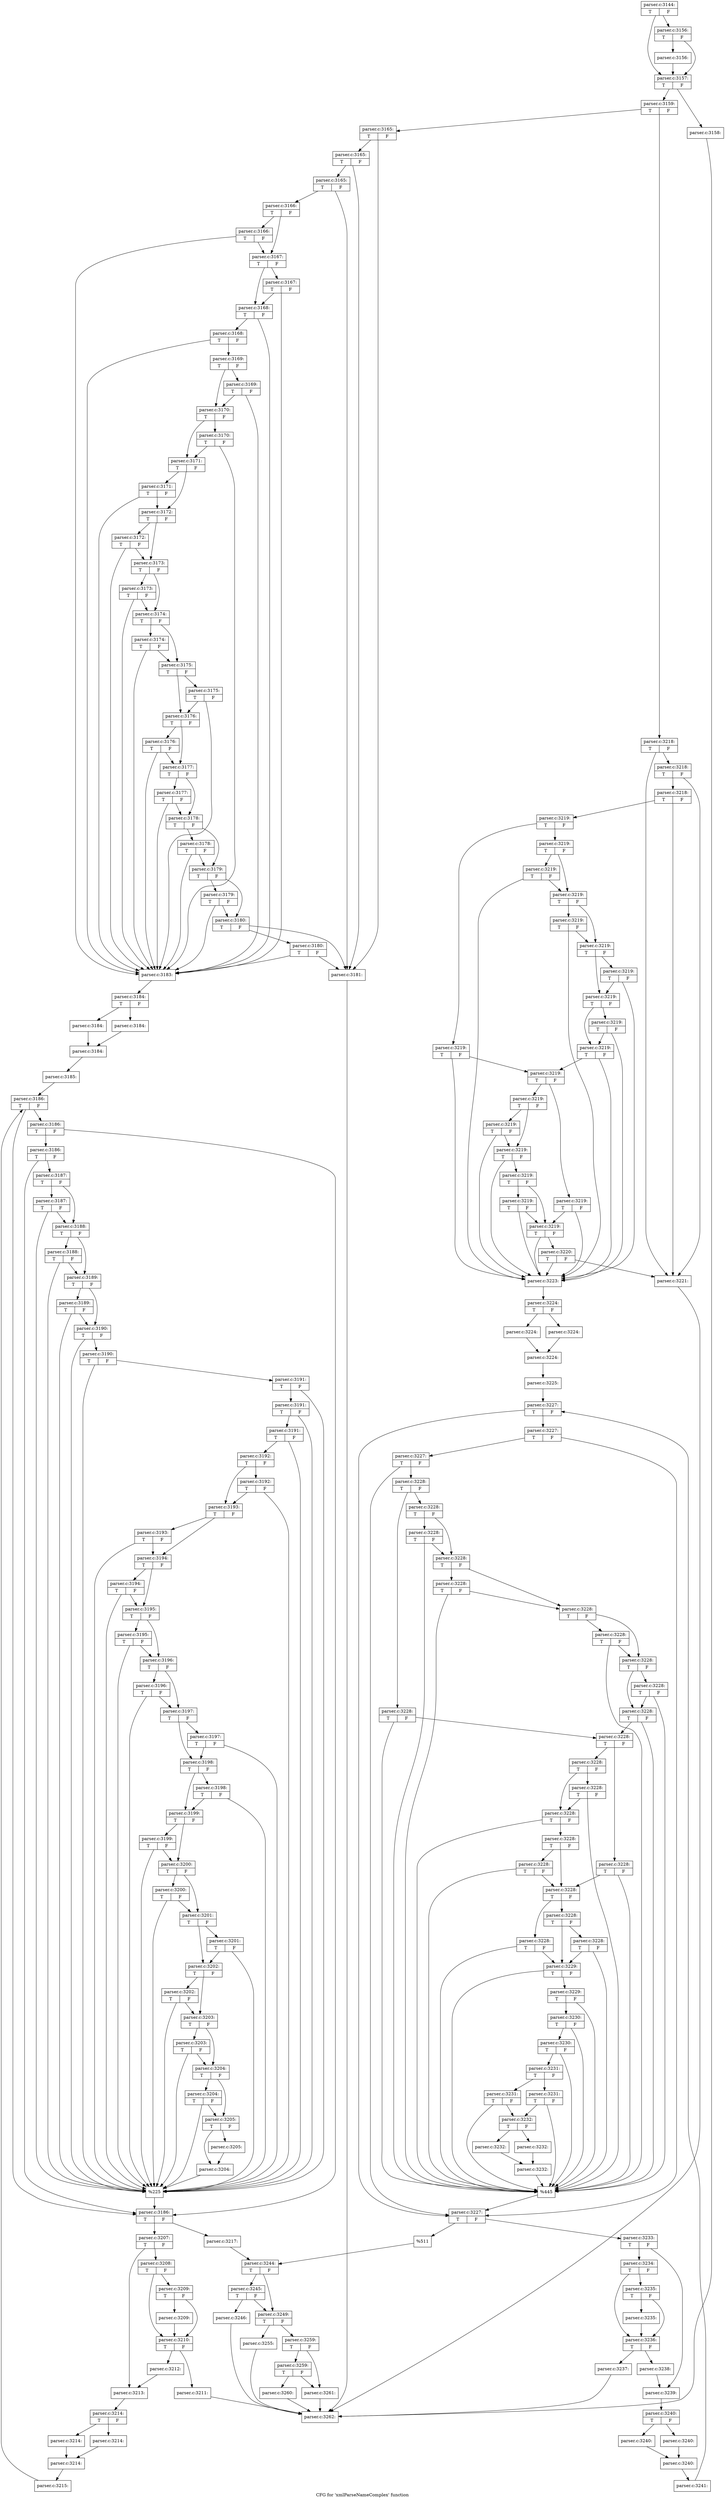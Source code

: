digraph "CFG for 'xmlParseNameComplex' function" {
	label="CFG for 'xmlParseNameComplex' function";

	Node0x55d73bfdb190 [shape=record,label="{parser.c:3144:|{<s0>T|<s1>F}}"];
	Node0x55d73bfdb190 -> Node0x55d73bfdc350;
	Node0x55d73bfdb190 -> Node0x55d73bfdc300;
	Node0x55d73bfdc350 [shape=record,label="{parser.c:3156:|{<s0>T|<s1>F}}"];
	Node0x55d73bfdc350 -> Node0x55d73bfdc2b0;
	Node0x55d73bfdc350 -> Node0x55d73bfdc300;
	Node0x55d73bfdc2b0 [shape=record,label="{parser.c:3156:}"];
	Node0x55d73bfdc2b0 -> Node0x55d73bfdc300;
	Node0x55d73bfdc300 [shape=record,label="{parser.c:3157:|{<s0>T|<s1>F}}"];
	Node0x55d73bfdc300 -> Node0x55d73bfdcd60;
	Node0x55d73bfdc300 -> Node0x55d73bfdcdb0;
	Node0x55d73bfdcd60 [shape=record,label="{parser.c:3158:}"];
	Node0x55d73bfdcd60 -> Node0x55d73bfdb1e0;
	Node0x55d73bfdcdb0 [shape=record,label="{parser.c:3159:|{<s0>T|<s1>F}}"];
	Node0x55d73bfdcdb0 -> Node0x55d73bfdd550;
	Node0x55d73bfdcdb0 -> Node0x55d73bfdd5f0;
	Node0x55d73bfdd550 [shape=record,label="{parser.c:3165:|{<s0>T|<s1>F}}"];
	Node0x55d73bfdd550 -> Node0x55d73bfddbf0;
	Node0x55d73bfdd550 -> Node0x55d73bfddd90;
	Node0x55d73bfddd90 [shape=record,label="{parser.c:3165:|{<s0>T|<s1>F}}"];
	Node0x55d73bfddd90 -> Node0x55d73bfddbf0;
	Node0x55d73bfddd90 -> Node0x55d73bfddd10;
	Node0x55d73bfddd10 [shape=record,label="{parser.c:3165:|{<s0>T|<s1>F}}"];
	Node0x55d73bfddd10 -> Node0x55d73bfddbf0;
	Node0x55d73bfddd10 -> Node0x55d73bfddc90;
	Node0x55d73bfddc90 [shape=record,label="{parser.c:3166:|{<s0>T|<s1>F}}"];
	Node0x55d73bfddc90 -> Node0x55d73bfdeb90;
	Node0x55d73bfddc90 -> Node0x55d73bfdeb10;
	Node0x55d73bfdeb90 [shape=record,label="{parser.c:3166:|{<s0>T|<s1>F}}"];
	Node0x55d73bfdeb90 -> Node0x55d73bfddc40;
	Node0x55d73bfdeb90 -> Node0x55d73bfdeb10;
	Node0x55d73bfdeb10 [shape=record,label="{parser.c:3167:|{<s0>T|<s1>F}}"];
	Node0x55d73bfdeb10 -> Node0x55d73bfdf010;
	Node0x55d73bfdeb10 -> Node0x55d73bfdea90;
	Node0x55d73bfdf010 [shape=record,label="{parser.c:3167:|{<s0>T|<s1>F}}"];
	Node0x55d73bfdf010 -> Node0x55d73bfddc40;
	Node0x55d73bfdf010 -> Node0x55d73bfdea90;
	Node0x55d73bfdea90 [shape=record,label="{parser.c:3168:|{<s0>T|<s1>F}}"];
	Node0x55d73bfdea90 -> Node0x55d73bfddc40;
	Node0x55d73bfdea90 -> Node0x55d73bfdea10;
	Node0x55d73bfdea10 [shape=record,label="{parser.c:3168:|{<s0>T|<s1>F}}"];
	Node0x55d73bfdea10 -> Node0x55d73bfddc40;
	Node0x55d73bfdea10 -> Node0x55d73bfde990;
	Node0x55d73bfde990 [shape=record,label="{parser.c:3169:|{<s0>T|<s1>F}}"];
	Node0x55d73bfde990 -> Node0x55d73bfdf890;
	Node0x55d73bfde990 -> Node0x55d73bfde910;
	Node0x55d73bfdf890 [shape=record,label="{parser.c:3169:|{<s0>T|<s1>F}}"];
	Node0x55d73bfdf890 -> Node0x55d73bfddc40;
	Node0x55d73bfdf890 -> Node0x55d73bfde910;
	Node0x55d73bfde910 [shape=record,label="{parser.c:3170:|{<s0>T|<s1>F}}"];
	Node0x55d73bfde910 -> Node0x55d73bfdfd10;
	Node0x55d73bfde910 -> Node0x55d73bfde890;
	Node0x55d73bfdfd10 [shape=record,label="{parser.c:3170:|{<s0>T|<s1>F}}"];
	Node0x55d73bfdfd10 -> Node0x55d73bfddc40;
	Node0x55d73bfdfd10 -> Node0x55d73bfde890;
	Node0x55d73bfde890 [shape=record,label="{parser.c:3171:|{<s0>T|<s1>F}}"];
	Node0x55d73bfde890 -> Node0x55d73bfe0190;
	Node0x55d73bfde890 -> Node0x55d73bfde810;
	Node0x55d73bfe0190 [shape=record,label="{parser.c:3171:|{<s0>T|<s1>F}}"];
	Node0x55d73bfe0190 -> Node0x55d73bfddc40;
	Node0x55d73bfe0190 -> Node0x55d73bfde810;
	Node0x55d73bfde810 [shape=record,label="{parser.c:3172:|{<s0>T|<s1>F}}"];
	Node0x55d73bfde810 -> Node0x55d73bfe0650;
	Node0x55d73bfde810 -> Node0x55d73bfde790;
	Node0x55d73bfe0650 [shape=record,label="{parser.c:3172:|{<s0>T|<s1>F}}"];
	Node0x55d73bfe0650 -> Node0x55d73bfddc40;
	Node0x55d73bfe0650 -> Node0x55d73bfde790;
	Node0x55d73bfde790 [shape=record,label="{parser.c:3173:|{<s0>T|<s1>F}}"];
	Node0x55d73bfde790 -> Node0x55d73b824a90;
	Node0x55d73bfde790 -> Node0x55d73bfde710;
	Node0x55d73b824a90 [shape=record,label="{parser.c:3173:|{<s0>T|<s1>F}}"];
	Node0x55d73b824a90 -> Node0x55d73bfddc40;
	Node0x55d73b824a90 -> Node0x55d73bfde710;
	Node0x55d73bfde710 [shape=record,label="{parser.c:3174:|{<s0>T|<s1>F}}"];
	Node0x55d73bfde710 -> Node0x55d73b824f90;
	Node0x55d73bfde710 -> Node0x55d73bfde690;
	Node0x55d73b824f90 [shape=record,label="{parser.c:3174:|{<s0>T|<s1>F}}"];
	Node0x55d73b824f90 -> Node0x55d73bfddc40;
	Node0x55d73b824f90 -> Node0x55d73bfde690;
	Node0x55d73bfde690 [shape=record,label="{parser.c:3175:|{<s0>T|<s1>F}}"];
	Node0x55d73bfde690 -> Node0x55d73b825490;
	Node0x55d73bfde690 -> Node0x55d73bfde610;
	Node0x55d73b825490 [shape=record,label="{parser.c:3175:|{<s0>T|<s1>F}}"];
	Node0x55d73b825490 -> Node0x55d73bfddc40;
	Node0x55d73b825490 -> Node0x55d73bfde610;
	Node0x55d73bfde610 [shape=record,label="{parser.c:3176:|{<s0>T|<s1>F}}"];
	Node0x55d73bfde610 -> Node0x55d73b825990;
	Node0x55d73bfde610 -> Node0x55d73bfde590;
	Node0x55d73b825990 [shape=record,label="{parser.c:3176:|{<s0>T|<s1>F}}"];
	Node0x55d73b825990 -> Node0x55d73bfddc40;
	Node0x55d73b825990 -> Node0x55d73bfde590;
	Node0x55d73bfde590 [shape=record,label="{parser.c:3177:|{<s0>T|<s1>F}}"];
	Node0x55d73bfde590 -> Node0x55d73b825e90;
	Node0x55d73bfde590 -> Node0x55d73bfde510;
	Node0x55d73b825e90 [shape=record,label="{parser.c:3177:|{<s0>T|<s1>F}}"];
	Node0x55d73b825e90 -> Node0x55d73bfddc40;
	Node0x55d73b825e90 -> Node0x55d73bfde510;
	Node0x55d73bfde510 [shape=record,label="{parser.c:3178:|{<s0>T|<s1>F}}"];
	Node0x55d73bfde510 -> Node0x55d73bfe3c10;
	Node0x55d73bfde510 -> Node0x55d73bfde490;
	Node0x55d73bfe3c10 [shape=record,label="{parser.c:3178:|{<s0>T|<s1>F}}"];
	Node0x55d73bfe3c10 -> Node0x55d73bfddc40;
	Node0x55d73bfe3c10 -> Node0x55d73bfde490;
	Node0x55d73bfde490 [shape=record,label="{parser.c:3179:|{<s0>T|<s1>F}}"];
	Node0x55d73bfde490 -> Node0x55d73bfe4110;
	Node0x55d73bfde490 -> Node0x55d73bfde410;
	Node0x55d73bfe4110 [shape=record,label="{parser.c:3179:|{<s0>T|<s1>F}}"];
	Node0x55d73bfe4110 -> Node0x55d73bfddc40;
	Node0x55d73bfe4110 -> Node0x55d73bfde410;
	Node0x55d73bfde410 [shape=record,label="{parser.c:3180:|{<s0>T|<s1>F}}"];
	Node0x55d73bfde410 -> Node0x55d73bfe45d0;
	Node0x55d73bfde410 -> Node0x55d73bfddbf0;
	Node0x55d73bfe45d0 [shape=record,label="{parser.c:3180:|{<s0>T|<s1>F}}"];
	Node0x55d73bfe45d0 -> Node0x55d73bfddc40;
	Node0x55d73bfe45d0 -> Node0x55d73bfddbf0;
	Node0x55d73bfddbf0 [shape=record,label="{parser.c:3181:}"];
	Node0x55d73bfddbf0 -> Node0x55d73bfdb1e0;
	Node0x55d73bfddc40 [shape=record,label="{parser.c:3183:}"];
	Node0x55d73bfddc40 -> Node0x55d73bfe4fc0;
	Node0x55d73bfe4fc0 [shape=record,label="{parser.c:3184:|{<s0>T|<s1>F}}"];
	Node0x55d73bfe4fc0 -> Node0x55d73bfe5260;
	Node0x55d73bfe4fc0 -> Node0x55d73bfe5300;
	Node0x55d73bfe5260 [shape=record,label="{parser.c:3184:}"];
	Node0x55d73bfe5260 -> Node0x55d73bfe52b0;
	Node0x55d73bfe5300 [shape=record,label="{parser.c:3184:}"];
	Node0x55d73bfe5300 -> Node0x55d73bfe52b0;
	Node0x55d73bfe52b0 [shape=record,label="{parser.c:3184:}"];
	Node0x55d73bfe52b0 -> Node0x55d73bfe4f20;
	Node0x55d73bfe4f20 [shape=record,label="{parser.c:3185:}"];
	Node0x55d73bfe4f20 -> Node0x55d73bfe4f70;
	Node0x55d73bfe4f70 [shape=record,label="{parser.c:3186:|{<s0>T|<s1>F}}"];
	Node0x55d73bfe4f70 -> Node0x55d73bfe6b60;
	Node0x55d73bfe4f70 -> Node0x55d73bfe6a40;
	Node0x55d73bfe6b60 [shape=record,label="{parser.c:3186:|{<s0>T|<s1>F}}"];
	Node0x55d73bfe6b60 -> Node0x55d73bfe6ae0;
	Node0x55d73bfe6b60 -> Node0x55d73bfe6a40;
	Node0x55d73bfe6ae0 [shape=record,label="{parser.c:3186:|{<s0>T|<s1>F}}"];
	Node0x55d73bfe6ae0 -> Node0x55d73bfe6a90;
	Node0x55d73bfe6ae0 -> Node0x55d73bfe6a40;
	Node0x55d73bfe6a90 [shape=record,label="{parser.c:3187:|{<s0>T|<s1>F}}"];
	Node0x55d73bfe6a90 -> Node0x55d73bfe7c40;
	Node0x55d73bfe6a90 -> Node0x55d73bfe7bc0;
	Node0x55d73bfe7c40 [shape=record,label="{parser.c:3187:|{<s0>T|<s1>F}}"];
	Node0x55d73bfe7c40 -> Node0x55d73bfe7140;
	Node0x55d73bfe7c40 -> Node0x55d73bfe7bc0;
	Node0x55d73bfe7bc0 [shape=record,label="{parser.c:3188:|{<s0>T|<s1>F}}"];
	Node0x55d73bfe7bc0 -> Node0x55d73bfe8120;
	Node0x55d73bfe7bc0 -> Node0x55d73bfe7b40;
	Node0x55d73bfe8120 [shape=record,label="{parser.c:3188:|{<s0>T|<s1>F}}"];
	Node0x55d73bfe8120 -> Node0x55d73bfe7140;
	Node0x55d73bfe8120 -> Node0x55d73bfe7b40;
	Node0x55d73bfe7b40 [shape=record,label="{parser.c:3189:|{<s0>T|<s1>F}}"];
	Node0x55d73bfe7b40 -> Node0x55d73bfe85a0;
	Node0x55d73bfe7b40 -> Node0x55d73bfe7ac0;
	Node0x55d73bfe85a0 [shape=record,label="{parser.c:3189:|{<s0>T|<s1>F}}"];
	Node0x55d73bfe85a0 -> Node0x55d73bfe7140;
	Node0x55d73bfe85a0 -> Node0x55d73bfe7ac0;
	Node0x55d73bfe7ac0 [shape=record,label="{parser.c:3190:|{<s0>T|<s1>F}}"];
	Node0x55d73bfe7ac0 -> Node0x55d73bfe7140;
	Node0x55d73bfe7ac0 -> Node0x55d73bfe7a40;
	Node0x55d73bfe7a40 [shape=record,label="{parser.c:3190:|{<s0>T|<s1>F}}"];
	Node0x55d73bfe7a40 -> Node0x55d73bfe7140;
	Node0x55d73bfe7a40 -> Node0x55d73bfe79c0;
	Node0x55d73bfe79c0 [shape=record,label="{parser.c:3191:|{<s0>T|<s1>F}}"];
	Node0x55d73bfe79c0 -> Node0x55d73bfe7140;
	Node0x55d73bfe79c0 -> Node0x55d73bfe7940;
	Node0x55d73bfe7940 [shape=record,label="{parser.c:3191:|{<s0>T|<s1>F}}"];
	Node0x55d73bfe7940 -> Node0x55d73bfe7140;
	Node0x55d73bfe7940 -> Node0x55d73bfe78c0;
	Node0x55d73bfe78c0 [shape=record,label="{parser.c:3191:|{<s0>T|<s1>F}}"];
	Node0x55d73bfe78c0 -> Node0x55d73bfe7140;
	Node0x55d73bfe78c0 -> Node0x55d73bfe7840;
	Node0x55d73bfe7840 [shape=record,label="{parser.c:3192:|{<s0>T|<s1>F}}"];
	Node0x55d73bfe7840 -> Node0x55d73bfe9460;
	Node0x55d73bfe7840 -> Node0x55d73bfe77c0;
	Node0x55d73bfe9460 [shape=record,label="{parser.c:3192:|{<s0>T|<s1>F}}"];
	Node0x55d73bfe9460 -> Node0x55d73bfe7140;
	Node0x55d73bfe9460 -> Node0x55d73bfe77c0;
	Node0x55d73bfe77c0 [shape=record,label="{parser.c:3193:|{<s0>T|<s1>F}}"];
	Node0x55d73bfe77c0 -> Node0x55d73bfe98e0;
	Node0x55d73bfe77c0 -> Node0x55d73bfe7740;
	Node0x55d73bfe98e0 [shape=record,label="{parser.c:3193:|{<s0>T|<s1>F}}"];
	Node0x55d73bfe98e0 -> Node0x55d73bfe7140;
	Node0x55d73bfe98e0 -> Node0x55d73bfe7740;
	Node0x55d73bfe7740 [shape=record,label="{parser.c:3194:|{<s0>T|<s1>F}}"];
	Node0x55d73bfe7740 -> Node0x55d73bfe9d60;
	Node0x55d73bfe7740 -> Node0x55d73bfe76c0;
	Node0x55d73bfe9d60 [shape=record,label="{parser.c:3194:|{<s0>T|<s1>F}}"];
	Node0x55d73bfe9d60 -> Node0x55d73bfe7140;
	Node0x55d73bfe9d60 -> Node0x55d73bfe76c0;
	Node0x55d73bfe76c0 [shape=record,label="{parser.c:3195:|{<s0>T|<s1>F}}"];
	Node0x55d73bfe76c0 -> Node0x55d73bfea1e0;
	Node0x55d73bfe76c0 -> Node0x55d73bfe7640;
	Node0x55d73bfea1e0 [shape=record,label="{parser.c:3195:|{<s0>T|<s1>F}}"];
	Node0x55d73bfea1e0 -> Node0x55d73bfe7140;
	Node0x55d73bfea1e0 -> Node0x55d73bfe7640;
	Node0x55d73bfe7640 [shape=record,label="{parser.c:3196:|{<s0>T|<s1>F}}"];
	Node0x55d73bfe7640 -> Node0x55d73bfea6e0;
	Node0x55d73bfe7640 -> Node0x55d73bfe75c0;
	Node0x55d73bfea6e0 [shape=record,label="{parser.c:3196:|{<s0>T|<s1>F}}"];
	Node0x55d73bfea6e0 -> Node0x55d73bfe7140;
	Node0x55d73bfea6e0 -> Node0x55d73bfe75c0;
	Node0x55d73bfe75c0 [shape=record,label="{parser.c:3197:|{<s0>T|<s1>F}}"];
	Node0x55d73bfe75c0 -> Node0x55d73bfeab60;
	Node0x55d73bfe75c0 -> Node0x55d73bfe7540;
	Node0x55d73bfeab60 [shape=record,label="{parser.c:3197:|{<s0>T|<s1>F}}"];
	Node0x55d73bfeab60 -> Node0x55d73bfe7140;
	Node0x55d73bfeab60 -> Node0x55d73bfe7540;
	Node0x55d73bfe7540 [shape=record,label="{parser.c:3198:|{<s0>T|<s1>F}}"];
	Node0x55d73bfe7540 -> Node0x55d73bfeafe0;
	Node0x55d73bfe7540 -> Node0x55d73bfe74c0;
	Node0x55d73bfeafe0 [shape=record,label="{parser.c:3198:|{<s0>T|<s1>F}}"];
	Node0x55d73bfeafe0 -> Node0x55d73bfe7140;
	Node0x55d73bfeafe0 -> Node0x55d73bfe74c0;
	Node0x55d73bfe74c0 [shape=record,label="{parser.c:3199:|{<s0>T|<s1>F}}"];
	Node0x55d73bfe74c0 -> Node0x55d73bfeb460;
	Node0x55d73bfe74c0 -> Node0x55d73bfe7440;
	Node0x55d73bfeb460 [shape=record,label="{parser.c:3199:|{<s0>T|<s1>F}}"];
	Node0x55d73bfeb460 -> Node0x55d73bfe7140;
	Node0x55d73bfeb460 -> Node0x55d73bfe7440;
	Node0x55d73bfe7440 [shape=record,label="{parser.c:3200:|{<s0>T|<s1>F}}"];
	Node0x55d73bfe7440 -> Node0x55d73bfeb960;
	Node0x55d73bfe7440 -> Node0x55d73bfe73c0;
	Node0x55d73bfeb960 [shape=record,label="{parser.c:3200:|{<s0>T|<s1>F}}"];
	Node0x55d73bfeb960 -> Node0x55d73bfe7140;
	Node0x55d73bfeb960 -> Node0x55d73bfe73c0;
	Node0x55d73bfe73c0 [shape=record,label="{parser.c:3201:|{<s0>T|<s1>F}}"];
	Node0x55d73bfe73c0 -> Node0x55d73bfebde0;
	Node0x55d73bfe73c0 -> Node0x55d73bfe7340;
	Node0x55d73bfebde0 [shape=record,label="{parser.c:3201:|{<s0>T|<s1>F}}"];
	Node0x55d73bfebde0 -> Node0x55d73bfe7140;
	Node0x55d73bfebde0 -> Node0x55d73bfe7340;
	Node0x55d73bfe7340 [shape=record,label="{parser.c:3202:|{<s0>T|<s1>F}}"];
	Node0x55d73bfe7340 -> Node0x55d73bfec260;
	Node0x55d73bfe7340 -> Node0x55d73bfe72c0;
	Node0x55d73bfec260 [shape=record,label="{parser.c:3202:|{<s0>T|<s1>F}}"];
	Node0x55d73bfec260 -> Node0x55d73bfe7140;
	Node0x55d73bfec260 -> Node0x55d73bfe72c0;
	Node0x55d73bfe72c0 [shape=record,label="{parser.c:3203:|{<s0>T|<s1>F}}"];
	Node0x55d73bfe72c0 -> Node0x55d73bfec6e0;
	Node0x55d73bfe72c0 -> Node0x55d73bfe7240;
	Node0x55d73bfec6e0 [shape=record,label="{parser.c:3203:|{<s0>T|<s1>F}}"];
	Node0x55d73bfec6e0 -> Node0x55d73bfe7140;
	Node0x55d73bfec6e0 -> Node0x55d73bfe7240;
	Node0x55d73bfe7240 [shape=record,label="{parser.c:3204:|{<s0>T|<s1>F}}"];
	Node0x55d73bfe7240 -> Node0x55d73bfecb60;
	Node0x55d73bfe7240 -> Node0x55d73bfe71f0;
	Node0x55d73bfecb60 [shape=record,label="{parser.c:3204:|{<s0>T|<s1>F}}"];
	Node0x55d73bfecb60 -> Node0x55d73bfe7140;
	Node0x55d73bfecb60 -> Node0x55d73bfe71f0;
	Node0x55d73bfe71f0 [shape=record,label="{parser.c:3205:|{<s0>T|<s1>F}}"];
	Node0x55d73bfe71f0 -> Node0x55d73bfed4d0;
	Node0x55d73bfe71f0 -> Node0x55d73bfecfe0;
	Node0x55d73bfed4d0 [shape=record,label="{parser.c:3205:}"];
	Node0x55d73bfed4d0 -> Node0x55d73bfecfe0;
	Node0x55d73bfecfe0 [shape=record,label="{parser.c:3204:}"];
	Node0x55d73bfecfe0 -> Node0x55d73bfe7140;
	Node0x55d73bfe7140 [shape=record,label="{%225}"];
	Node0x55d73bfe7140 -> Node0x55d73bfe6a40;
	Node0x55d73bfe6a40 [shape=record,label="{parser.c:3186:|{<s0>T|<s1>F}}"];
	Node0x55d73bfe6a40 -> Node0x55d73bfedaf0;
	Node0x55d73bfe6a40 -> Node0x55d73bfe69c0;
	Node0x55d73bfedaf0 [shape=record,label="{parser.c:3207:|{<s0>T|<s1>F}}"];
	Node0x55d73bfedaf0 -> Node0x55d73bfedce0;
	Node0x55d73bfedaf0 -> Node0x55d73bfedd30;
	Node0x55d73bfedce0 [shape=record,label="{parser.c:3208:|{<s0>T|<s1>F}}"];
	Node0x55d73bfedce0 -> Node0x55d73bfee340;
	Node0x55d73bfedce0 -> Node0x55d73bfee2f0;
	Node0x55d73bfee340 [shape=record,label="{parser.c:3209:|{<s0>T|<s1>F}}"];
	Node0x55d73bfee340 -> Node0x55d73bfee2a0;
	Node0x55d73bfee340 -> Node0x55d73bfee2f0;
	Node0x55d73bfee2a0 [shape=record,label="{parser.c:3209:}"];
	Node0x55d73bfee2a0 -> Node0x55d73bfee2f0;
	Node0x55d73bfee2f0 [shape=record,label="{parser.c:3210:|{<s0>T|<s1>F}}"];
	Node0x55d73bfee2f0 -> Node0x55d73bfeeed0;
	Node0x55d73bfee2f0 -> Node0x55d73bfeef20;
	Node0x55d73bfeeed0 [shape=record,label="{parser.c:3211:}"];
	Node0x55d73bfeeed0 -> Node0x55d73bfdb1e0;
	Node0x55d73bfeef20 [shape=record,label="{parser.c:3212:}"];
	Node0x55d73bfeef20 -> Node0x55d73bfedd30;
	Node0x55d73bfedd30 [shape=record,label="{parser.c:3213:}"];
	Node0x55d73bfedd30 -> Node0x55d73bfef820;
	Node0x55d73bfef820 [shape=record,label="{parser.c:3214:|{<s0>T|<s1>F}}"];
	Node0x55d73bfef820 -> Node0x55d73bfefac0;
	Node0x55d73bfef820 -> Node0x55d73bfefb60;
	Node0x55d73bfefac0 [shape=record,label="{parser.c:3214:}"];
	Node0x55d73bfefac0 -> Node0x55d73bfefb10;
	Node0x55d73bfefb60 [shape=record,label="{parser.c:3214:}"];
	Node0x55d73bfefb60 -> Node0x55d73bfefb10;
	Node0x55d73bfefb10 [shape=record,label="{parser.c:3214:}"];
	Node0x55d73bfefb10 -> Node0x55d73bfef780;
	Node0x55d73bfef780 [shape=record,label="{parser.c:3215:}"];
	Node0x55d73bfef780 -> Node0x55d73bfe4f70;
	Node0x55d73bfe69c0 [shape=record,label="{parser.c:3217:}"];
	Node0x55d73bfe69c0 -> Node0x55d73bfdd5a0;
	Node0x55d73bfdd5f0 [shape=record,label="{parser.c:3218:|{<s0>T|<s1>F}}"];
	Node0x55d73bfdd5f0 -> Node0x55d73bfef7d0;
	Node0x55d73bfdd5f0 -> Node0x55d73bff13d0;
	Node0x55d73bff13d0 [shape=record,label="{parser.c:3218:|{<s0>T|<s1>F}}"];
	Node0x55d73bff13d0 -> Node0x55d73bfef7d0;
	Node0x55d73bff13d0 -> Node0x55d73bff1350;
	Node0x55d73bff1350 [shape=record,label="{parser.c:3218:|{<s0>T|<s1>F}}"];
	Node0x55d73bff1350 -> Node0x55d73bfef7d0;
	Node0x55d73bff1350 -> Node0x55d73bff12d0;
	Node0x55d73bff12d0 [shape=record,label="{parser.c:3219:|{<s0>T|<s1>F}}"];
	Node0x55d73bff12d0 -> Node0x55d73bff1c30;
	Node0x55d73bff12d0 -> Node0x55d73bff1c80;
	Node0x55d73bff1c30 [shape=record,label="{parser.c:3219:|{<s0>T|<s1>F}}"];
	Node0x55d73bff1c30 -> Node0x55d73bff1f80;
	Node0x55d73bff1c30 -> Node0x55d73bff1f30;
	Node0x55d73bff1f80 [shape=record,label="{parser.c:3219:|{<s0>T|<s1>F}}"];
	Node0x55d73bff1f80 -> Node0x55d73bff1280;
	Node0x55d73bff1f80 -> Node0x55d73bff1f30;
	Node0x55d73bff1f30 [shape=record,label="{parser.c:3219:|{<s0>T|<s1>F}}"];
	Node0x55d73bff1f30 -> Node0x55d73bff22b0;
	Node0x55d73bff1f30 -> Node0x55d73bff1ee0;
	Node0x55d73bff22b0 [shape=record,label="{parser.c:3219:|{<s0>T|<s1>F}}"];
	Node0x55d73bff22b0 -> Node0x55d73bff1280;
	Node0x55d73bff22b0 -> Node0x55d73bff1ee0;
	Node0x55d73bff1ee0 [shape=record,label="{parser.c:3219:|{<s0>T|<s1>F}}"];
	Node0x55d73bff1ee0 -> Node0x55d73bff25e0;
	Node0x55d73bff1ee0 -> Node0x55d73bff1e90;
	Node0x55d73bff25e0 [shape=record,label="{parser.c:3219:|{<s0>T|<s1>F}}"];
	Node0x55d73bff25e0 -> Node0x55d73bff1280;
	Node0x55d73bff25e0 -> Node0x55d73bff1e90;
	Node0x55d73bff1e90 [shape=record,label="{parser.c:3219:|{<s0>T|<s1>F}}"];
	Node0x55d73bff1e90 -> Node0x55d73bff2910;
	Node0x55d73bff1e90 -> Node0x55d73bff1e40;
	Node0x55d73bff2910 [shape=record,label="{parser.c:3219:|{<s0>T|<s1>F}}"];
	Node0x55d73bff2910 -> Node0x55d73bff1280;
	Node0x55d73bff2910 -> Node0x55d73bff1e40;
	Node0x55d73bff1e40 [shape=record,label="{parser.c:3219:|{<s0>T|<s1>F}}"];
	Node0x55d73bff1e40 -> Node0x55d73bff1280;
	Node0x55d73bff1e40 -> Node0x55d73bff1bb0;
	Node0x55d73bff1c80 [shape=record,label="{parser.c:3219:|{<s0>T|<s1>F}}"];
	Node0x55d73bff1c80 -> Node0x55d73bff1280;
	Node0x55d73bff1c80 -> Node0x55d73bff1bb0;
	Node0x55d73bff1bb0 [shape=record,label="{parser.c:3219:|{<s0>T|<s1>F}}"];
	Node0x55d73bff1bb0 -> Node0x55d73bff2f60;
	Node0x55d73bff1bb0 -> Node0x55d73bff2fb0;
	Node0x55d73bff2f60 [shape=record,label="{parser.c:3219:|{<s0>T|<s1>F}}"];
	Node0x55d73bff2f60 -> Node0x55d73bff1280;
	Node0x55d73bff2f60 -> Node0x55d73bff1b30;
	Node0x55d73bff2fb0 [shape=record,label="{parser.c:3219:|{<s0>T|<s1>F}}"];
	Node0x55d73bff2fb0 -> Node0x55d73bff3300;
	Node0x55d73bff2fb0 -> Node0x55d73bff32b0;
	Node0x55d73bff3300 [shape=record,label="{parser.c:3219:|{<s0>T|<s1>F}}"];
	Node0x55d73bff3300 -> Node0x55d73bff1280;
	Node0x55d73bff3300 -> Node0x55d73bff32b0;
	Node0x55d73bff32b0 [shape=record,label="{parser.c:3219:|{<s0>T|<s1>F}}"];
	Node0x55d73bff32b0 -> Node0x55d73bff1280;
	Node0x55d73bff32b0 -> Node0x55d73bff3260;
	Node0x55d73bff3260 [shape=record,label="{parser.c:3219:|{<s0>T|<s1>F}}"];
	Node0x55d73bff3260 -> Node0x55d73bff37a0;
	Node0x55d73bff3260 -> Node0x55d73bff1b30;
	Node0x55d73bff37a0 [shape=record,label="{parser.c:3219:|{<s0>T|<s1>F}}"];
	Node0x55d73bff37a0 -> Node0x55d73bff1280;
	Node0x55d73bff37a0 -> Node0x55d73bff1b30;
	Node0x55d73bff1b30 [shape=record,label="{parser.c:3219:|{<s0>T|<s1>F}}"];
	Node0x55d73bff1b30 -> Node0x55d73bff1ab0;
	Node0x55d73bff1b30 -> Node0x55d73bff1280;
	Node0x55d73bff1ab0 [shape=record,label="{parser.c:3220:|{<s0>T|<s1>F}}"];
	Node0x55d73bff1ab0 -> Node0x55d73bfef7d0;
	Node0x55d73bff1ab0 -> Node0x55d73bff1280;
	Node0x55d73bfef7d0 [shape=record,label="{parser.c:3221:}"];
	Node0x55d73bfef7d0 -> Node0x55d73bfdb1e0;
	Node0x55d73bff1280 [shape=record,label="{parser.c:3223:}"];
	Node0x55d73bff1280 -> Node0x55d73bff4400;
	Node0x55d73bff4400 [shape=record,label="{parser.c:3224:|{<s0>T|<s1>F}}"];
	Node0x55d73bff4400 -> Node0x55d73bff46a0;
	Node0x55d73bff4400 -> Node0x55d73bff4740;
	Node0x55d73bff46a0 [shape=record,label="{parser.c:3224:}"];
	Node0x55d73bff46a0 -> Node0x55d73bff46f0;
	Node0x55d73bff4740 [shape=record,label="{parser.c:3224:}"];
	Node0x55d73bff4740 -> Node0x55d73bff46f0;
	Node0x55d73bff46f0 [shape=record,label="{parser.c:3224:}"];
	Node0x55d73bff46f0 -> Node0x55d73bff4360;
	Node0x55d73bff4360 [shape=record,label="{parser.c:3225:}"];
	Node0x55d73bff4360 -> Node0x55d73bff43b0;
	Node0x55d73bff43b0 [shape=record,label="{parser.c:3227:|{<s0>T|<s1>F}}"];
	Node0x55d73bff43b0 -> Node0x55d73bff5fa0;
	Node0x55d73bff43b0 -> Node0x55d73bff5e80;
	Node0x55d73bff5fa0 [shape=record,label="{parser.c:3227:|{<s0>T|<s1>F}}"];
	Node0x55d73bff5fa0 -> Node0x55d73bff5f20;
	Node0x55d73bff5fa0 -> Node0x55d73bff5e80;
	Node0x55d73bff5f20 [shape=record,label="{parser.c:3227:|{<s0>T|<s1>F}}"];
	Node0x55d73bff5f20 -> Node0x55d73bff5ed0;
	Node0x55d73bff5f20 -> Node0x55d73bff5e80;
	Node0x55d73bff5ed0 [shape=record,label="{parser.c:3228:|{<s0>T|<s1>F}}"];
	Node0x55d73bff5ed0 -> Node0x55d73bff6a00;
	Node0x55d73bff5ed0 -> Node0x55d73bff6a50;
	Node0x55d73bff6a00 [shape=record,label="{parser.c:3228:|{<s0>T|<s1>F}}"];
	Node0x55d73bff6a00 -> Node0x55d73bff6db0;
	Node0x55d73bff6a00 -> Node0x55d73bff6d60;
	Node0x55d73bff6db0 [shape=record,label="{parser.c:3228:|{<s0>T|<s1>F}}"];
	Node0x55d73bff6db0 -> Node0x55d73bff6580;
	Node0x55d73bff6db0 -> Node0x55d73bff6d60;
	Node0x55d73bff6d60 [shape=record,label="{parser.c:3228:|{<s0>T|<s1>F}}"];
	Node0x55d73bff6d60 -> Node0x55d73bff70e0;
	Node0x55d73bff6d60 -> Node0x55d73bff6d10;
	Node0x55d73bff70e0 [shape=record,label="{parser.c:3228:|{<s0>T|<s1>F}}"];
	Node0x55d73bff70e0 -> Node0x55d73bff6580;
	Node0x55d73bff70e0 -> Node0x55d73bff6d10;
	Node0x55d73bff6d10 [shape=record,label="{parser.c:3228:|{<s0>T|<s1>F}}"];
	Node0x55d73bff6d10 -> Node0x55d73bff7410;
	Node0x55d73bff6d10 -> Node0x55d73bff6cc0;
	Node0x55d73bff7410 [shape=record,label="{parser.c:3228:|{<s0>T|<s1>F}}"];
	Node0x55d73bff7410 -> Node0x55d73bff6580;
	Node0x55d73bff7410 -> Node0x55d73bff6cc0;
	Node0x55d73bff6cc0 [shape=record,label="{parser.c:3228:|{<s0>T|<s1>F}}"];
	Node0x55d73bff6cc0 -> Node0x55d73bff7740;
	Node0x55d73bff6cc0 -> Node0x55d73bff6c70;
	Node0x55d73bff7740 [shape=record,label="{parser.c:3228:|{<s0>T|<s1>F}}"];
	Node0x55d73bff7740 -> Node0x55d73bff6580;
	Node0x55d73bff7740 -> Node0x55d73bff6c70;
	Node0x55d73bff6c70 [shape=record,label="{parser.c:3228:|{<s0>T|<s1>F}}"];
	Node0x55d73bff6c70 -> Node0x55d73bff6580;
	Node0x55d73bff6c70 -> Node0x55d73bff6980;
	Node0x55d73bff6a50 [shape=record,label="{parser.c:3228:|{<s0>T|<s1>F}}"];
	Node0x55d73bff6a50 -> Node0x55d73bff6580;
	Node0x55d73bff6a50 -> Node0x55d73bff6980;
	Node0x55d73bff6980 [shape=record,label="{parser.c:3228:|{<s0>T|<s1>F}}"];
	Node0x55d73bff6980 -> Node0x55d73bff7d90;
	Node0x55d73bff6980 -> Node0x55d73bff7de0;
	Node0x55d73bff7d90 [shape=record,label="{parser.c:3228:|{<s0>T|<s1>F}}"];
	Node0x55d73bff7d90 -> Node0x55d73bff6580;
	Node0x55d73bff7d90 -> Node0x55d73bff6900;
	Node0x55d73bff7de0 [shape=record,label="{parser.c:3228:|{<s0>T|<s1>F}}"];
	Node0x55d73bff7de0 -> Node0x55d73bff8130;
	Node0x55d73bff7de0 -> Node0x55d73bff80e0;
	Node0x55d73bff8130 [shape=record,label="{parser.c:3228:|{<s0>T|<s1>F}}"];
	Node0x55d73bff8130 -> Node0x55d73bff6580;
	Node0x55d73bff8130 -> Node0x55d73bff80e0;
	Node0x55d73bff80e0 [shape=record,label="{parser.c:3228:|{<s0>T|<s1>F}}"];
	Node0x55d73bff80e0 -> Node0x55d73bff6580;
	Node0x55d73bff80e0 -> Node0x55d73bff8090;
	Node0x55d73bff8090 [shape=record,label="{parser.c:3228:|{<s0>T|<s1>F}}"];
	Node0x55d73bff8090 -> Node0x55d73bff85d0;
	Node0x55d73bff8090 -> Node0x55d73bff6900;
	Node0x55d73bff85d0 [shape=record,label="{parser.c:3228:|{<s0>T|<s1>F}}"];
	Node0x55d73bff85d0 -> Node0x55d73bff6580;
	Node0x55d73bff85d0 -> Node0x55d73bff6900;
	Node0x55d73bff6900 [shape=record,label="{parser.c:3228:|{<s0>T|<s1>F}}"];
	Node0x55d73bff6900 -> Node0x55d73bff8900;
	Node0x55d73bff6900 -> Node0x55d73bff8950;
	Node0x55d73bff8900 [shape=record,label="{parser.c:3228:|{<s0>T|<s1>F}}"];
	Node0x55d73bff8900 -> Node0x55d73bff8b40;
	Node0x55d73bff8900 -> Node0x55d73bff6880;
	Node0x55d73bff8b40 [shape=record,label="{parser.c:3228:|{<s0>T|<s1>F}}"];
	Node0x55d73bff8b40 -> Node0x55d73bff6580;
	Node0x55d73bff8b40 -> Node0x55d73bff6880;
	Node0x55d73bff8950 [shape=record,label="{parser.c:3228:|{<s0>T|<s1>F}}"];
	Node0x55d73bff8950 -> Node0x55d73bff6580;
	Node0x55d73bff8950 -> Node0x55d73bff6880;
	Node0x55d73bff6880 [shape=record,label="{parser.c:3229:|{<s0>T|<s1>F}}"];
	Node0x55d73bff6880 -> Node0x55d73bff6580;
	Node0x55d73bff6880 -> Node0x55d73bff6800;
	Node0x55d73bff6800 [shape=record,label="{parser.c:3229:|{<s0>T|<s1>F}}"];
	Node0x55d73bff6800 -> Node0x55d73bff6580;
	Node0x55d73bff6800 -> Node0x55d73bff6780;
	Node0x55d73bff6780 [shape=record,label="{parser.c:3230:|{<s0>T|<s1>F}}"];
	Node0x55d73bff6780 -> Node0x55d73bff6580;
	Node0x55d73bff6780 -> Node0x55d73bff6700;
	Node0x55d73bff6700 [shape=record,label="{parser.c:3230:|{<s0>T|<s1>F}}"];
	Node0x55d73bff6700 -> Node0x55d73bff6580;
	Node0x55d73bff6700 -> Node0x55d73bff6680;
	Node0x55d73bff6680 [shape=record,label="{parser.c:3231:|{<s0>T|<s1>F}}"];
	Node0x55d73bff6680 -> Node0x55d73bff9930;
	Node0x55d73bff6680 -> Node0x55d73bff9980;
	Node0x55d73bff9930 [shape=record,label="{parser.c:3231:|{<s0>T|<s1>F}}"];
	Node0x55d73bff9930 -> Node0x55d73bff6580;
	Node0x55d73bff9930 -> Node0x55d73bff6630;
	Node0x55d73bff9980 [shape=record,label="{parser.c:3231:|{<s0>T|<s1>F}}"];
	Node0x55d73bff9980 -> Node0x55d73bff6580;
	Node0x55d73bff9980 -> Node0x55d73bff6630;
	Node0x55d73bff6630 [shape=record,label="{parser.c:3232:|{<s0>T|<s1>F}}"];
	Node0x55d73bff6630 -> Node0x55d73bff9ec0;
	Node0x55d73bff6630 -> Node0x55d73bffa000;
	Node0x55d73bff9ec0 [shape=record,label="{parser.c:3232:}"];
	Node0x55d73bff9ec0 -> Node0x55d73bffa050;
	Node0x55d73bffa000 [shape=record,label="{parser.c:3232:}"];
	Node0x55d73bffa000 -> Node0x55d73bffa050;
	Node0x55d73bffa050 [shape=record,label="{parser.c:3232:}"];
	Node0x55d73bffa050 -> Node0x55d73bff6580;
	Node0x55d73bff6580 [shape=record,label="{%445}"];
	Node0x55d73bff6580 -> Node0x55d73bff5e80;
	Node0x55d73bff5e80 [shape=record,label="{parser.c:3227:|{<s0>T|<s1>F}}"];
	Node0x55d73bff5e80 -> Node0x55d73bffa810;
	Node0x55d73bff5e80 -> Node0x55d73bff5e00;
	Node0x55d73bffa810 [shape=record,label="{parser.c:3233:|{<s0>T|<s1>F}}"];
	Node0x55d73bffa810 -> Node0x55d73bffaa00;
	Node0x55d73bffa810 -> Node0x55d73bffaa50;
	Node0x55d73bffaa00 [shape=record,label="{parser.c:3234:|{<s0>T|<s1>F}}"];
	Node0x55d73bffaa00 -> Node0x55d73bffb060;
	Node0x55d73bffaa00 -> Node0x55d73bffb010;
	Node0x55d73bffb060 [shape=record,label="{parser.c:3235:|{<s0>T|<s1>F}}"];
	Node0x55d73bffb060 -> Node0x55d73bffafc0;
	Node0x55d73bffb060 -> Node0x55d73bffb010;
	Node0x55d73bffafc0 [shape=record,label="{parser.c:3235:}"];
	Node0x55d73bffafc0 -> Node0x55d73bffb010;
	Node0x55d73bffb010 [shape=record,label="{parser.c:3236:|{<s0>T|<s1>F}}"];
	Node0x55d73bffb010 -> Node0x55d73bffbbf0;
	Node0x55d73bffb010 -> Node0x55d73bffbc40;
	Node0x55d73bffbbf0 [shape=record,label="{parser.c:3237:}"];
	Node0x55d73bffbbf0 -> Node0x55d73bfdb1e0;
	Node0x55d73bffbc40 [shape=record,label="{parser.c:3238:}"];
	Node0x55d73bffbc40 -> Node0x55d73bffaa50;
	Node0x55d73bffaa50 [shape=record,label="{parser.c:3239:}"];
	Node0x55d73bffaa50 -> Node0x55d73bffc540;
	Node0x55d73bffc540 [shape=record,label="{parser.c:3240:|{<s0>T|<s1>F}}"];
	Node0x55d73bffc540 -> Node0x55d73bffc7e0;
	Node0x55d73bffc540 -> Node0x55d73bffc880;
	Node0x55d73bffc7e0 [shape=record,label="{parser.c:3240:}"];
	Node0x55d73bffc7e0 -> Node0x55d73bffc830;
	Node0x55d73bffc880 [shape=record,label="{parser.c:3240:}"];
	Node0x55d73bffc880 -> Node0x55d73bffc830;
	Node0x55d73bffc830 [shape=record,label="{parser.c:3240:}"];
	Node0x55d73bffc830 -> Node0x55d73bffc4a0;
	Node0x55d73bffc4a0 [shape=record,label="{parser.c:3241:}"];
	Node0x55d73bffc4a0 -> Node0x55d73bff43b0;
	Node0x55d73bff5e00 [shape=record,label="{%511}"];
	Node0x55d73bff5e00 -> Node0x55d73bfdd5a0;
	Node0x55d73bfdd5a0 [shape=record,label="{parser.c:3244:|{<s0>T|<s1>F}}"];
	Node0x55d73bfdd5a0 -> Node0x55d73bffdfb0;
	Node0x55d73bfdd5a0 -> Node0x55d73bffdf60;
	Node0x55d73bffdfb0 [shape=record,label="{parser.c:3245:|{<s0>T|<s1>F}}"];
	Node0x55d73bffdfb0 -> Node0x55d73bffc4f0;
	Node0x55d73bffdfb0 -> Node0x55d73bffdf60;
	Node0x55d73bffc4f0 [shape=record,label="{parser.c:3246:}"];
	Node0x55d73bffc4f0 -> Node0x55d73bfdb1e0;
	Node0x55d73bffdf60 [shape=record,label="{parser.c:3249:|{<s0>T|<s1>F}}"];
	Node0x55d73bffdf60 -> Node0x55d73bffeb60;
	Node0x55d73bffdf60 -> Node0x55d73bffebb0;
	Node0x55d73bffeb60 [shape=record,label="{parser.c:3255:}"];
	Node0x55d73bffeb60 -> Node0x55d73bfdb1e0;
	Node0x55d73bffebb0 [shape=record,label="{parser.c:3259:|{<s0>T|<s1>F}}"];
	Node0x55d73bffebb0 -> Node0x55d73bbeca00;
	Node0x55d73bffebb0 -> Node0x55d73bbec9b0;
	Node0x55d73bbeca00 [shape=record,label="{parser.c:3259:|{<s0>T|<s1>F}}"];
	Node0x55d73bbeca00 -> Node0x55d73bbec960;
	Node0x55d73bbeca00 -> Node0x55d73bbec9b0;
	Node0x55d73bbec960 [shape=record,label="{parser.c:3260:}"];
	Node0x55d73bbec960 -> Node0x55d73bfdb1e0;
	Node0x55d73bbec9b0 [shape=record,label="{parser.c:3261:}"];
	Node0x55d73bbec9b0 -> Node0x55d73bfdb1e0;
	Node0x55d73bfdb1e0 [shape=record,label="{parser.c:3262:}"];
}
